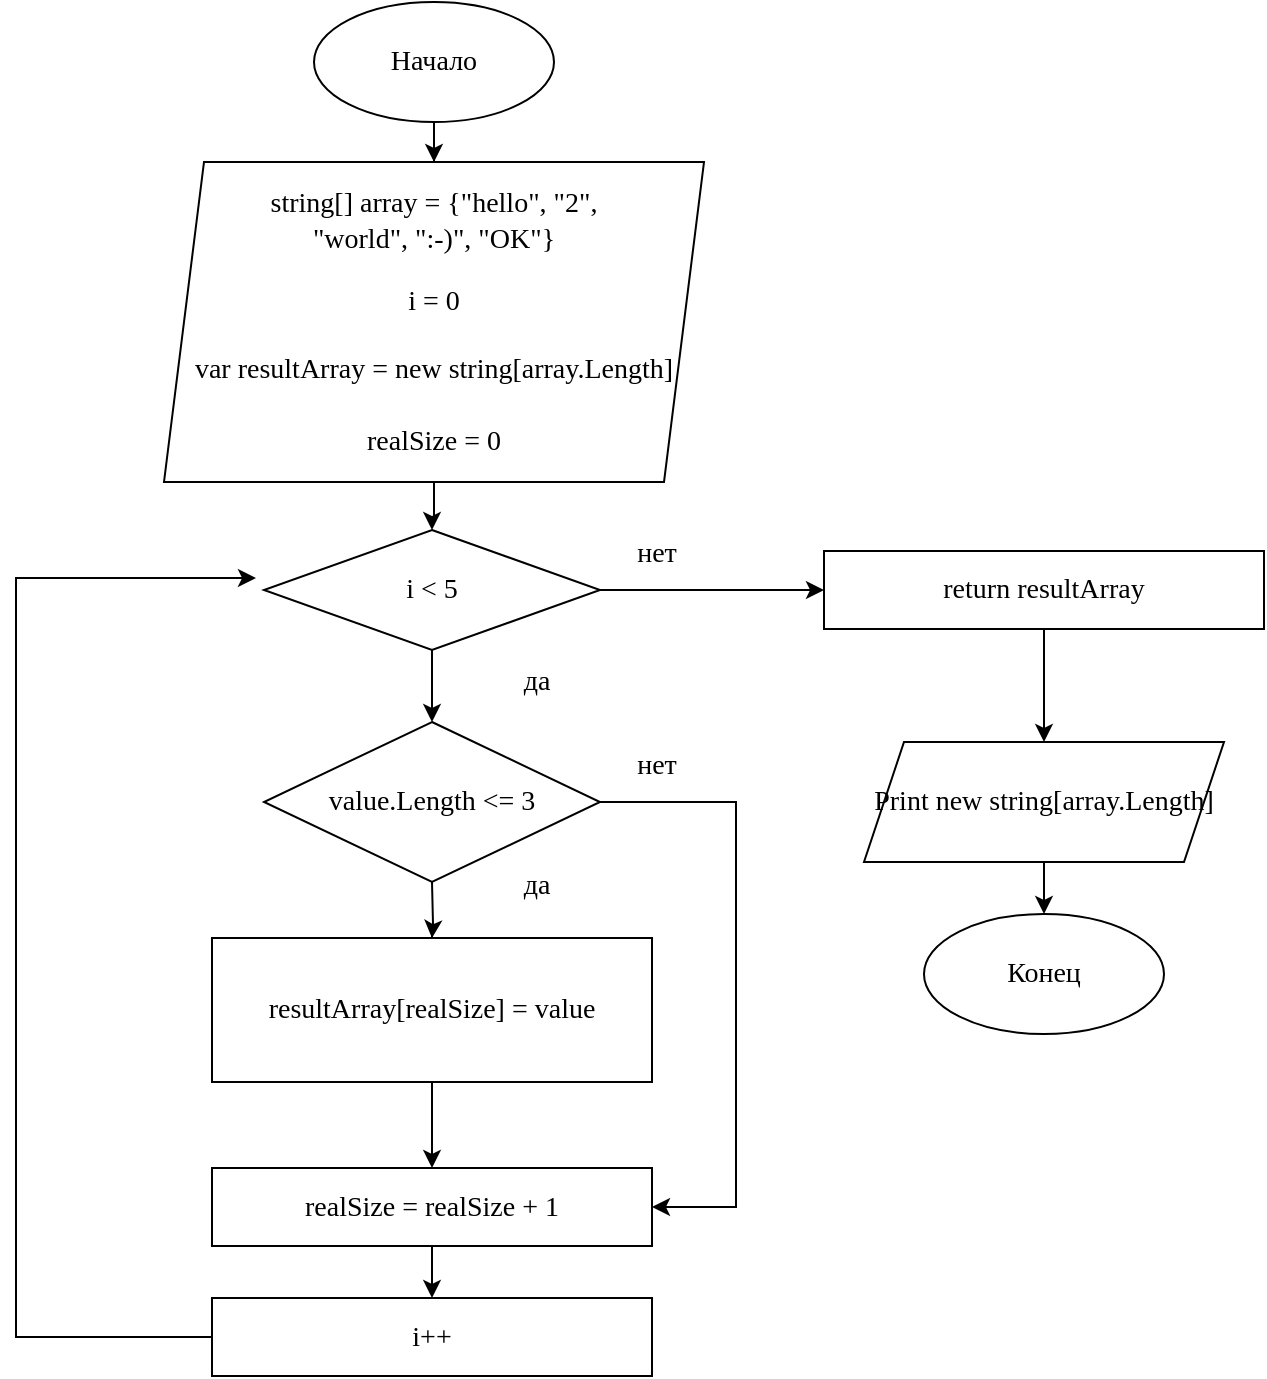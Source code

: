 <mxfile version="15.7.3" type="device"><diagram id="KPbJ-rqHa621wcWuZzJR" name="Страница 1"><mxGraphModel dx="846" dy="623" grid="1" gridSize="12" guides="1" tooltips="1" connect="1" arrows="1" fold="1" page="1" pageScale="1" pageWidth="827" pageHeight="1169" math="0" shadow="0"><root><mxCell id="0"/><mxCell id="1" parent="0"/><mxCell id="QoNgWK-RbFKWb-QtJDHi-3" value="" style="edgeStyle=orthogonalEdgeStyle;rounded=0;orthogonalLoop=1;jettySize=auto;html=1;fontFamily=Verdana;fontSize=14;" parent="1" source="QoNgWK-RbFKWb-QtJDHi-1" target="QoNgWK-RbFKWb-QtJDHi-2" edge="1"><mxGeometry relative="1" as="geometry"/></mxCell><mxCell id="QoNgWK-RbFKWb-QtJDHi-1" value="&lt;font face=&quot;Verdana&quot; style=&quot;font-size: 14px&quot;&gt;Начало&lt;/font&gt;" style="ellipse;whiteSpace=wrap;html=1;" parent="1" vertex="1"><mxGeometry x="329" y="12" width="120" height="60" as="geometry"/></mxCell><mxCell id="nixbbfZfcMgO4Z3ICuwW-16" value="" style="edgeStyle=orthogonalEdgeStyle;rounded=0;orthogonalLoop=1;jettySize=auto;html=1;fontFamily=Verdana;fontSize=14;" edge="1" parent="1" source="QoNgWK-RbFKWb-QtJDHi-2" target="nixbbfZfcMgO4Z3ICuwW-12"><mxGeometry relative="1" as="geometry"/></mxCell><mxCell id="QoNgWK-RbFKWb-QtJDHi-2" value="&lt;p class=&quot;MsoNormal&quot; style=&quot;font-size: 14px ; line-height: 1.2&quot;&gt;&lt;font face=&quot;Verdana&quot; style=&quot;font-size: 14px&quot;&gt;string[] array = {&quot;hello&quot;, &quot;2&quot;,&lt;br&gt;&quot;world&quot;, &quot;:-)&quot;, &quot;OK&quot;}&lt;/font&gt;&lt;/p&gt;&lt;p class=&quot;MsoNormal&quot; style=&quot;font-size: 14px ; line-height: 1.2&quot;&gt;&lt;span style=&quot;font-family: &amp;#34;verdana&amp;#34;&quot;&gt;i = 0&lt;/span&gt;&lt;font face=&quot;Verdana&quot; style=&quot;font-size: 14px&quot;&gt;&lt;br&gt;&lt;/font&gt;&lt;/p&gt;&lt;font face=&quot;Verdana&quot; style=&quot;font-size: 14px&quot;&gt;var resultArray = new string[array.Length]&lt;/font&gt;&lt;span style=&quot;font-family: &amp;#34;times new roman&amp;#34; , serif ; font-size: 16px&quot;&gt;&lt;br&gt;&lt;/span&gt;&lt;font&gt;&lt;font face=&quot;Times New Roman, serif&quot;&gt;&lt;span style=&quot;font-size: 16px&quot;&gt;&lt;br&gt;&lt;/span&gt;&lt;/font&gt;&lt;font face=&quot;Verdana&quot;&gt;&lt;span style=&quot;font-size: 14px&quot;&gt;realSize = 0&lt;br&gt;&lt;/span&gt;&lt;/font&gt;&lt;br&gt;&lt;/font&gt;" style="shape=parallelogram;perimeter=parallelogramPerimeter;whiteSpace=wrap;html=1;fixedSize=1;" parent="1" vertex="1"><mxGeometry x="254" y="92" width="270" height="160" as="geometry"/></mxCell><mxCell id="QoNgWK-RbFKWb-QtJDHi-9" value="" style="edgeStyle=orthogonalEdgeStyle;rounded=0;orthogonalLoop=1;jettySize=auto;html=1;fontFamily=Verdana;fontSize=14;" parent="1" edge="1"><mxGeometry relative="1" as="geometry"><mxPoint x="388" y="478" as="sourcePoint"/><mxPoint x="388" y="494" as="targetPoint"/></mxGeometry></mxCell><mxCell id="nixbbfZfcMgO4Z3ICuwW-5" value="" style="edgeStyle=orthogonalEdgeStyle;rounded=0;orthogonalLoop=1;jettySize=auto;html=1;fontFamily=Verdana;fontSize=14;" edge="1" parent="1" target="QoNgWK-RbFKWb-QtJDHi-14"><mxGeometry relative="1" as="geometry"><mxPoint x="388" y="452" as="sourcePoint"/></mxGeometry></mxCell><mxCell id="nixbbfZfcMgO4Z3ICuwW-10" style="edgeStyle=orthogonalEdgeStyle;rounded=0;orthogonalLoop=1;jettySize=auto;html=1;entryX=1;entryY=0.5;entryDx=0;entryDy=0;fontFamily=Verdana;fontSize=14;" edge="1" parent="1" target="QoNgWK-RbFKWb-QtJDHi-16"><mxGeometry relative="1" as="geometry"><mxPoint x="472" y="412" as="sourcePoint"/><Array as="points"><mxPoint x="540" y="412"/><mxPoint x="540" y="615"/></Array></mxGeometry></mxCell><mxCell id="QoNgWK-RbFKWb-QtJDHi-4" value="&lt;font face=&quot;Verdana&quot; style=&quot;font-size: 14px&quot;&gt;value.Length &amp;lt;= 3&lt;/font&gt;" style="rhombus;whiteSpace=wrap;html=1;" parent="1" vertex="1"><mxGeometry x="304" y="372" width="168" height="80" as="geometry"/></mxCell><mxCell id="QoNgWK-RbFKWb-QtJDHi-24" value="" style="edgeStyle=orthogonalEdgeStyle;curved=0;rounded=1;sketch=0;orthogonalLoop=1;jettySize=auto;html=1;" parent="1" source="QoNgWK-RbFKWb-QtJDHi-10" target="QoNgWK-RbFKWb-QtJDHi-23" edge="1"><mxGeometry relative="1" as="geometry"/></mxCell><mxCell id="QoNgWK-RbFKWb-QtJDHi-10" value="&lt;font face=&quot;Verdana&quot;&gt;&lt;span style=&quot;font-size: 14px&quot;&gt;Print&amp;nbsp;&lt;/span&gt;&lt;/font&gt;&lt;span style=&quot;font-family: &amp;#34;verdana&amp;#34; ; font-size: 14px&quot;&gt;new string[array.Length]&lt;/span&gt;" style="shape=parallelogram;perimeter=parallelogramPerimeter;whiteSpace=wrap;html=1;fixedSize=1;" parent="1" vertex="1"><mxGeometry x="604" y="382" width="180" height="60" as="geometry"/></mxCell><mxCell id="nixbbfZfcMgO4Z3ICuwW-6" value="" style="edgeStyle=orthogonalEdgeStyle;rounded=0;orthogonalLoop=1;jettySize=auto;html=1;fontFamily=Verdana;fontSize=14;" edge="1" parent="1" source="QoNgWK-RbFKWb-QtJDHi-14" target="QoNgWK-RbFKWb-QtJDHi-16"><mxGeometry relative="1" as="geometry"/></mxCell><mxCell id="QoNgWK-RbFKWb-QtJDHi-14" value="&lt;font face=&quot;Verdana&quot; style=&quot;font-size: 14px&quot;&gt;resultArray[realSize] = value&lt;/font&gt;" style="whiteSpace=wrap;html=1;" parent="1" vertex="1"><mxGeometry x="278" y="480" width="220" height="72" as="geometry"/></mxCell><mxCell id="nixbbfZfcMgO4Z3ICuwW-26" value="" style="edgeStyle=orthogonalEdgeStyle;rounded=0;orthogonalLoop=1;jettySize=auto;html=1;fontFamily=Verdana;fontSize=14;" edge="1" parent="1" source="QoNgWK-RbFKWb-QtJDHi-16" target="nixbbfZfcMgO4Z3ICuwW-25"><mxGeometry relative="1" as="geometry"/></mxCell><mxCell id="QoNgWK-RbFKWb-QtJDHi-16" value="&lt;span style=&quot;font-family: &amp;#34;verdana&amp;#34; ; font-size: 14px&quot;&gt;realSize =&amp;nbsp;&lt;/span&gt;&lt;span style=&quot;font-family: &amp;#34;verdana&amp;#34; ; font-size: 14px&quot;&gt;realSize + 1&lt;/span&gt;" style="whiteSpace=wrap;html=1;" parent="1" vertex="1"><mxGeometry x="278" y="595" width="220" height="39" as="geometry"/></mxCell><mxCell id="QoNgWK-RbFKWb-QtJDHi-23" value="&lt;font face=&quot;Verdana&quot; style=&quot;font-size: 14px&quot;&gt;Конец&lt;/font&gt;" style="ellipse;whiteSpace=wrap;html=1;" parent="1" vertex="1"><mxGeometry x="634" y="468" width="120" height="60" as="geometry"/></mxCell><mxCell id="nixbbfZfcMgO4Z3ICuwW-11" value="нет" style="text;html=1;align=center;verticalAlign=middle;resizable=0;points=[];autosize=1;strokeColor=none;fillColor=none;fontSize=14;fontFamily=Verdana;" vertex="1" parent="1"><mxGeometry x="476" y="382" width="48" height="24" as="geometry"/></mxCell><mxCell id="nixbbfZfcMgO4Z3ICuwW-18" value="" style="edgeStyle=orthogonalEdgeStyle;rounded=0;orthogonalLoop=1;jettySize=auto;html=1;fontFamily=Verdana;fontSize=14;" edge="1" parent="1" source="nixbbfZfcMgO4Z3ICuwW-12" target="QoNgWK-RbFKWb-QtJDHi-4"><mxGeometry relative="1" as="geometry"/></mxCell><mxCell id="nixbbfZfcMgO4Z3ICuwW-29" value="" style="edgeStyle=orthogonalEdgeStyle;rounded=0;orthogonalLoop=1;jettySize=auto;html=1;fontFamily=Verdana;fontSize=14;" edge="1" parent="1" source="nixbbfZfcMgO4Z3ICuwW-12" target="nixbbfZfcMgO4Z3ICuwW-28"><mxGeometry relative="1" as="geometry"/></mxCell><mxCell id="nixbbfZfcMgO4Z3ICuwW-12" value="&lt;font face=&quot;Verdana&quot;&gt;&lt;span style=&quot;font-size: 14px&quot;&gt;i &amp;lt; 5&lt;/span&gt;&lt;/font&gt;" style="rhombus;whiteSpace=wrap;html=1;" vertex="1" parent="1"><mxGeometry x="304" y="276" width="168" height="60" as="geometry"/></mxCell><mxCell id="nixbbfZfcMgO4Z3ICuwW-19" value="да" style="text;html=1;align=center;verticalAlign=middle;resizable=0;points=[];autosize=1;strokeColor=none;fillColor=none;fontSize=14;fontFamily=Verdana;" vertex="1" parent="1"><mxGeometry x="422" y="442" width="36" height="24" as="geometry"/></mxCell><mxCell id="nixbbfZfcMgO4Z3ICuwW-21" value="да" style="text;html=1;align=center;verticalAlign=middle;resizable=0;points=[];autosize=1;strokeColor=none;fillColor=none;fontSize=14;fontFamily=Verdana;" vertex="1" parent="1"><mxGeometry x="422" y="340" width="36" height="24" as="geometry"/></mxCell><mxCell id="nixbbfZfcMgO4Z3ICuwW-24" value="нет" style="text;html=1;align=center;verticalAlign=middle;resizable=0;points=[];autosize=1;strokeColor=none;fillColor=none;fontSize=14;fontFamily=Verdana;" vertex="1" parent="1"><mxGeometry x="476" y="276" width="48" height="24" as="geometry"/></mxCell><mxCell id="nixbbfZfcMgO4Z3ICuwW-27" style="edgeStyle=orthogonalEdgeStyle;rounded=0;orthogonalLoop=1;jettySize=auto;html=1;fontFamily=Verdana;fontSize=14;" edge="1" parent="1" source="nixbbfZfcMgO4Z3ICuwW-25"><mxGeometry relative="1" as="geometry"><mxPoint x="300" y="300" as="targetPoint"/><Array as="points"><mxPoint x="180" y="680"/><mxPoint x="180" y="300"/></Array></mxGeometry></mxCell><mxCell id="nixbbfZfcMgO4Z3ICuwW-25" value="&lt;font face=&quot;verdana&quot;&gt;&lt;span style=&quot;font-size: 14px&quot;&gt;i++&lt;/span&gt;&lt;/font&gt;" style="whiteSpace=wrap;html=1;" vertex="1" parent="1"><mxGeometry x="278" y="660" width="220" height="39" as="geometry"/></mxCell><mxCell id="nixbbfZfcMgO4Z3ICuwW-31" value="" style="edgeStyle=orthogonalEdgeStyle;rounded=0;orthogonalLoop=1;jettySize=auto;html=1;fontFamily=Verdana;fontSize=14;" edge="1" parent="1" source="nixbbfZfcMgO4Z3ICuwW-28" target="QoNgWK-RbFKWb-QtJDHi-10"><mxGeometry relative="1" as="geometry"/></mxCell><mxCell id="nixbbfZfcMgO4Z3ICuwW-28" value="&lt;font face=&quot;verdana&quot;&gt;&lt;span style=&quot;font-size: 14px&quot;&gt;return&amp;nbsp;&lt;/span&gt;&lt;/font&gt;&lt;span style=&quot;font-family: &amp;#34;verdana&amp;#34; ; font-size: 14px&quot;&gt;resultArray&lt;/span&gt;" style="whiteSpace=wrap;html=1;" vertex="1" parent="1"><mxGeometry x="584" y="286.5" width="220" height="39" as="geometry"/></mxCell></root></mxGraphModel></diagram></mxfile>
